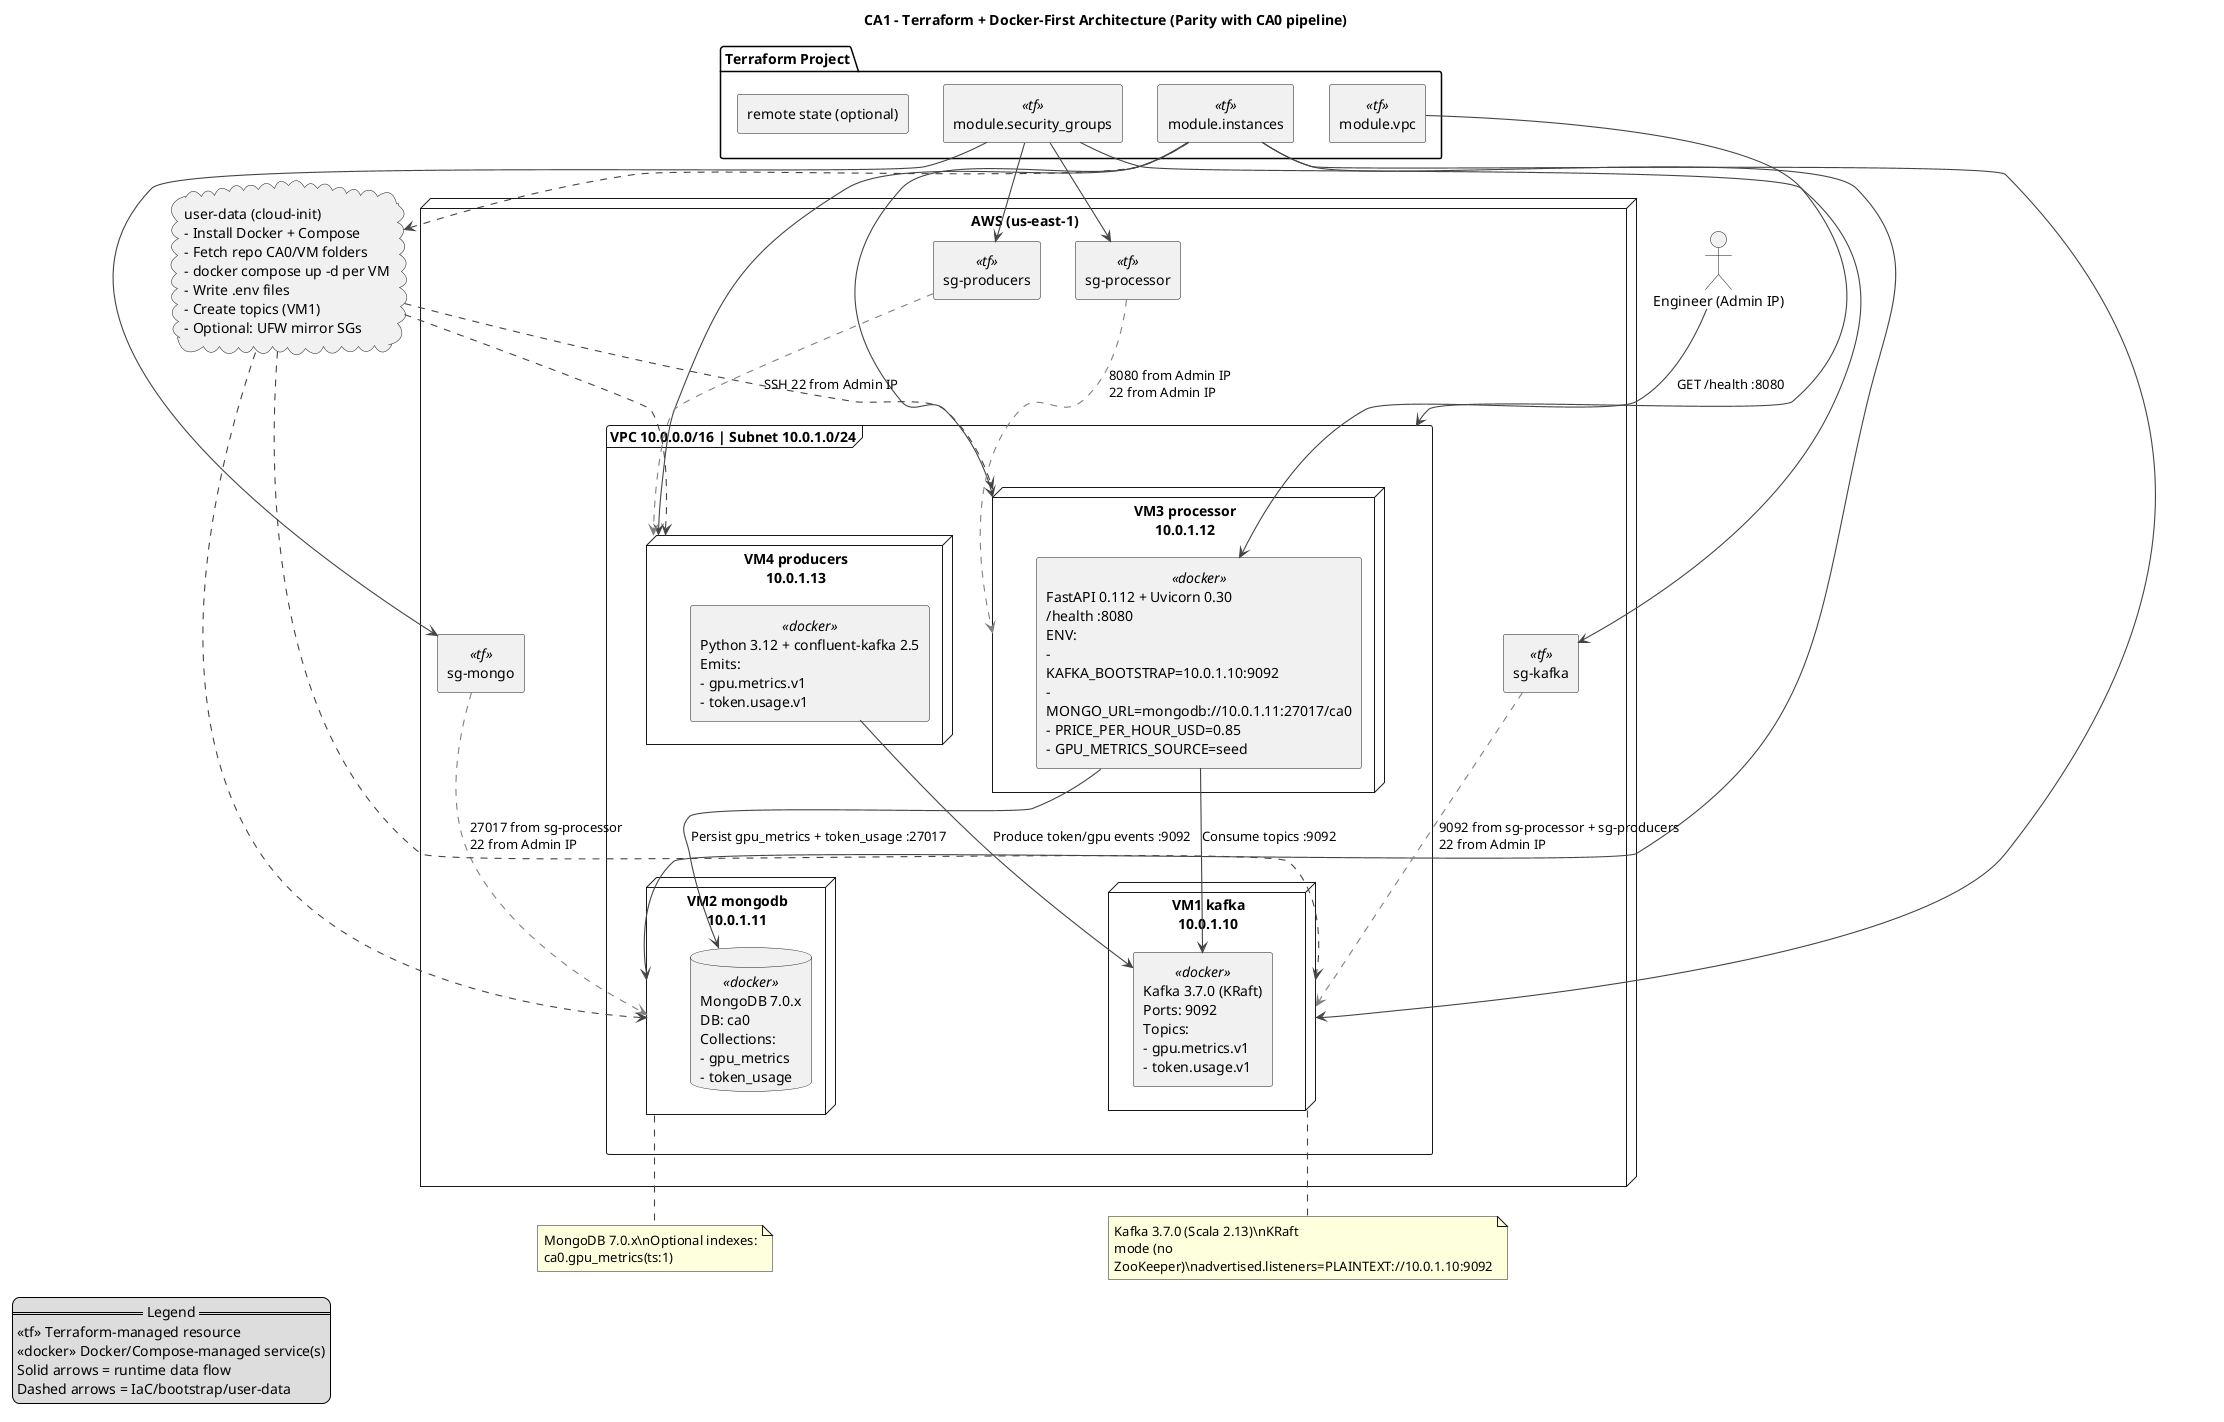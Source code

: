@startuml
title CA1 – Terraform + Docker-First Architecture (Parity with CA0 pipeline)

skinparam shadowing false
skinparam componentStyle rectangle
skinparam wrapWidth 220
skinparam defaultTextAlignment left
skinparam nodesep 35
skinparam ranksep 25
skinparam ArrowColor #444444
skinparam ArrowThickness 1.1

legend left
== Legend ==
<<tf>> Terraform-managed resource
<<docker>> Docker/Compose-managed service(s)
Solid arrows = runtime data flow
Dashed arrows = IaC/bootstrap/user-data
end legend

actor "Engineer (Admin IP)" as Admin

package "Terraform Project" {
  rectangle "module.vpc" as MOD_VPC <<tf>>
  rectangle "module.security_groups" as MOD_SG <<tf>>
  rectangle "module.instances" as MOD_INST <<tf>>
  rectangle "remote state (optional)" as MOD_STATE
}

node "AWS (us-east-1)" as AWS {
  frame "VPC 10.0.0.0/16 | Subnet 10.0.1.0/24" as VPC {
    node "VM1 kafka\n10.0.1.10" as VM1 {
      component "Kafka 3.7.0 (KRaft)\nPorts: 9092\nTopics:\n- gpu.metrics.v1\n- token.usage.v1" as KAFKA <<docker>>
    }
    node "VM2 mongodb\n10.0.1.11" as VM2 {
      database "MongoDB 7.0.x\nDB: ca0\nCollections:\n- gpu_metrics\n- token_usage" as MONGO <<docker>>
    }
    node "VM3 processor\n10.0.1.12" as VM3 {
      component "FastAPI 0.112 + Uvicorn 0.30\n/health :8080\nENV:\n- KAFKA_BOOTSTRAP=10.0.1.10:9092\n- MONGO_URL=mongodb://10.0.1.11:27017/ca0\n- PRICE_PER_HOUR_USD=0.85\n- GPU_METRICS_SOURCE=seed" as PROCESSOR <<docker>>
    }
    node "VM4 producers\n10.0.1.13" as VM4 {
      component "Python 3.12 + confluent-kafka 2.5\nEmits:\n- gpu.metrics.v1\n- token.usage.v1" as PRODUCERS <<docker>>
    }
  }

  rectangle "sg-kafka" as SGK <<tf>>
  rectangle "sg-mongo" as SGM <<tf>>
  rectangle "sg-processor" as SGP <<tf>>
  rectangle "sg-producers" as SGPR <<tf>>
}

' Terraform relationships
MOD_VPC --> VPC
MOD_SG --> SGK
MOD_SG --> SGM
MOD_SG --> SGP
MOD_SG --> SGPR
MOD_INST --> VM1
MOD_INST --> VM2
MOD_INST --> VM3
MOD_INST --> VM4

' Security group intents (ingress)
SGPR -[#grey,dashed]-> VM4 : SSH 22 from Admin IP
SGP  -[#grey,dashed]-> VM3 : 8080 from Admin IP\n22 from Admin IP
SGM  -[#grey,dashed]-> VM2 : 27017 from sg-processor\n22 from Admin IP
SGK  -[#grey,dashed]-> VM1 : 9092 from sg-processor + sg-producers\n22 from Admin IP

' Data flow (runtime)
PRODUCERS --> KAFKA : Produce token/gpu events :9092
PROCESSOR --> KAFKA : Consume topics :9092
PROCESSOR --> MONGO : Persist gpu_metrics + token_usage :27017
Admin --> PROCESSOR : GET /health :8080

' Bootstrap
cloud "user-data (cloud-init)\n- Install Docker + Compose\n- Fetch repo CA0/VM folders\n- docker compose up -d per VM\n- Write .env files\n- Create topics (VM1)\n- Optional: UFW mirror SGs" as UD
MOD_INST ..> UD
UD ..> VM1
UD ..> VM2
UD ..> VM3
UD ..> VM4

note bottom of VM1
Kafka 3.7.0 (Scala 2.13)\nKRaft mode (no ZooKeeper)\nadvertised.listeners=PLAINTEXT://10.0.1.10:9092
end note

note bottom of VM2
MongoDB 7.0.x\nOptional indexes: ca0.gpu_metrics(ts:1)
end note

@enduml
